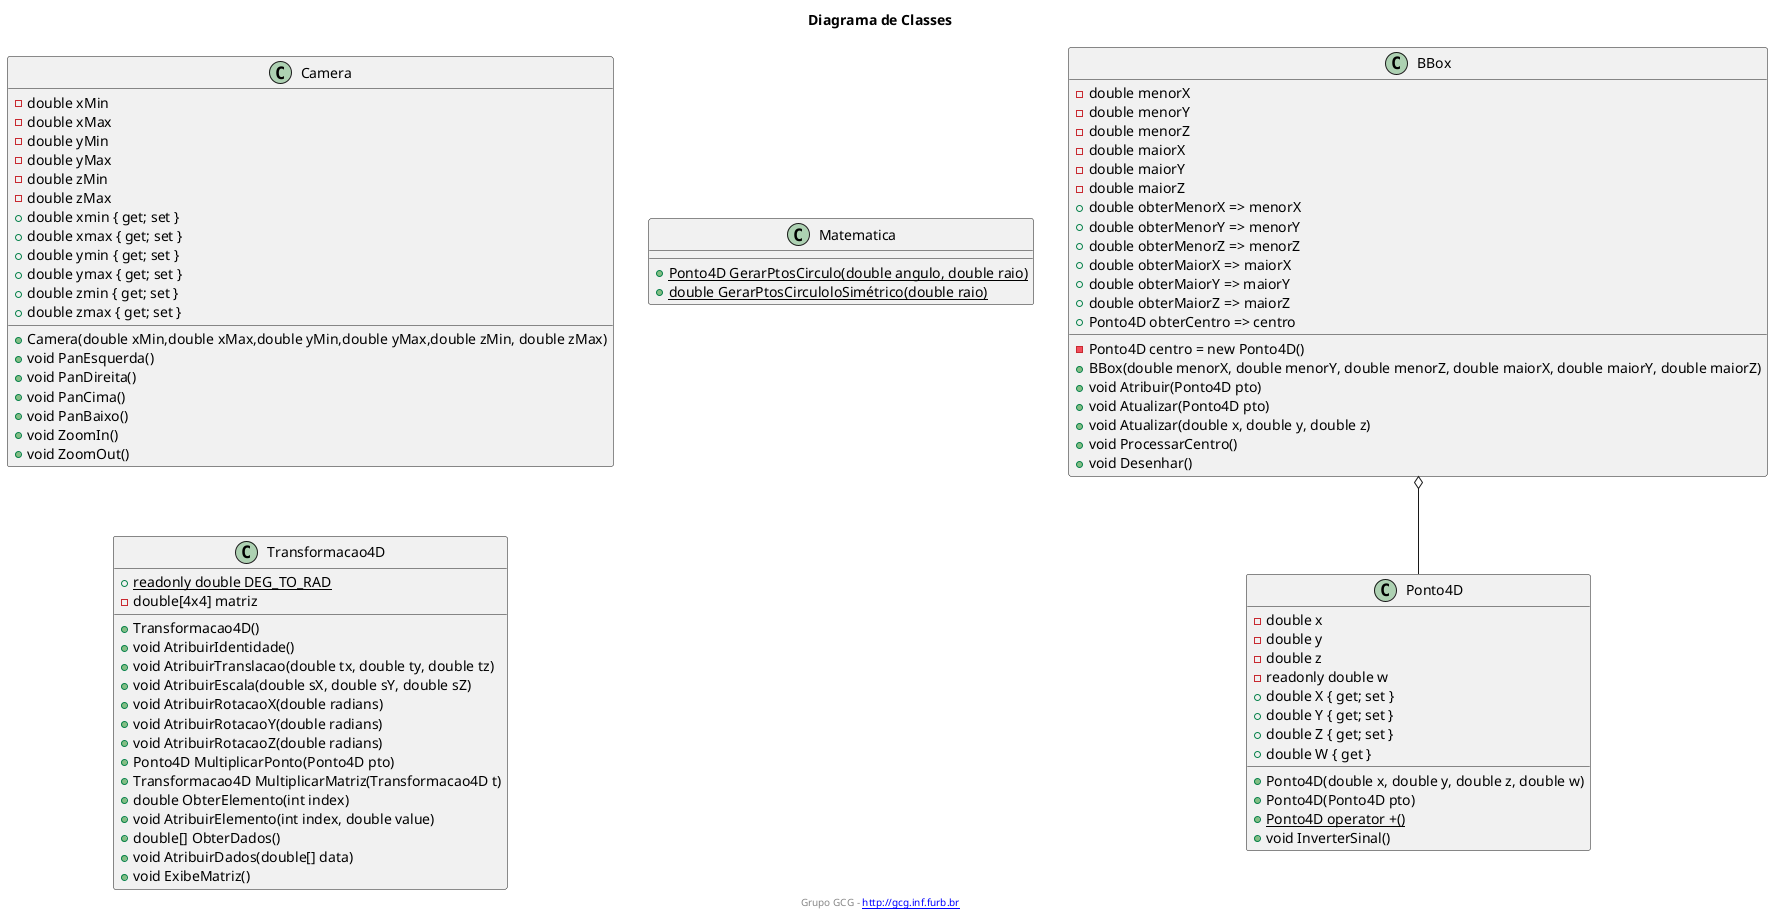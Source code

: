 /' http://plantuml.com/class-diagram '/ 
@startuml CG_Biblioteca

title Diagrama de Classes
footer Grupo GCG - [[http://gcg.inf.furb.br]]

BBox : - double menorX
BBox : - double menorY
BBox : - double menorZ
BBox : - double maiorX
BBox : - double maiorY
BBox : - double maiorZ
BBox : - Ponto4D centro = new Ponto4D()
BBox : + BBox(double menorX, double menorY, double menorZ, double maiorX, double maiorY, double maiorZ)
BBox : + void Atribuir(Ponto4D pto)
BBox : + void Atualizar(Ponto4D pto)
BBox : + void Atualizar(double x, double y, double z)
BBox : + void ProcessarCentro()
BBox : + void Desenhar()
BBox : + double obterMenorX => menorX
BBox : + double obterMenorY => menorY
BBox : + double obterMenorZ => menorZ
BBox : + double obterMaiorX => maiorX
BBox : + double obterMaiorY => maiorY
BBox : + double obterMaiorZ => maiorZ
BBox : + Ponto4D obterCentro => centro
BBox o-- Ponto4D

Camera : - double xMin
Camera : - double xMax
Camera : - double yMin
Camera : - double yMax
Camera : - double zMin
Camera : - double zMax
Camera : + Camera(double xMin,double xMax,double yMin,double yMax,double zMin, double zMax)
Camera : + double xmin { get; set }
Camera : + double xmax { get; set }
Camera : + double ymin { get; set }
Camera : + double ymax { get; set }
Camera : + double zmin { get; set }
Camera : + double zmax { get; set }
Camera : + void PanEsquerda()
Camera : + void PanDireita()
Camera : + void PanCima()
Camera : + void PanBaixo()
Camera : + void ZoomIn()
Camera : + void ZoomOut()

Matematica : + {static} Ponto4D GerarPtosCirculo(double angulo, double raio)
Matematica : + {static} double GerarPtosCirculoloSimétrico(double raio)

Ponto4D : - double x
Ponto4D : - double y
Ponto4D : - double z
Ponto4D : - readonly double w
Ponto4D : + Ponto4D(double x, double y, double z, double w)
Ponto4D : + Ponto4D(Ponto4D pto)
Ponto4D : + {static} Ponto4D operator +()
Ponto4D : + double X { get; set }
Ponto4D : + double Y { get; set }
Ponto4D : + double Z { get; set }
Ponto4D : + double W { get }
Ponto4D : + void InverterSinal()

Transformacao4D : {static} + readonly double DEG_TO_RAD
Transformacao4D : -double[4x4] matriz
Transformacao4D : +Transformacao4D()
Transformacao4D : +void AtribuirIdentidade()
Transformacao4D : +void AtribuirTranslacao(double tx, double ty, double tz)
Transformacao4D : +void AtribuirEscala(double sX, double sY, double sZ)
Transformacao4D : +void AtribuirRotacaoX(double radians)
Transformacao4D : +void AtribuirRotacaoY(double radians)
Transformacao4D : +void AtribuirRotacaoZ(double radians)
Transformacao4D : +Ponto4D MultiplicarPonto(Ponto4D pto)
Transformacao4D : +Transformacao4D MultiplicarMatriz(Transformacao4D t)
Transformacao4D : +double ObterElemento(int index)
Transformacao4D : +void AtribuirElemento(int index, double value)
Transformacao4D : +double[] ObterDados()
Transformacao4D : +void AtribuirDados(double[] data)
Transformacao4D : +void ExibeMatriz()

@enduml
